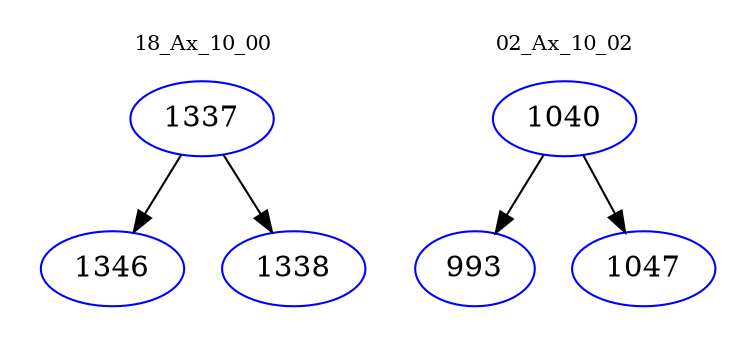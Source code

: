 digraph{
subgraph cluster_0 {
color = white
label = "18_Ax_10_00";
fontsize=10;
T0_1337 [label="1337", color="blue"]
T0_1337 -> T0_1346 [color="black"]
T0_1346 [label="1346", color="blue"]
T0_1337 -> T0_1338 [color="black"]
T0_1338 [label="1338", color="blue"]
}
subgraph cluster_1 {
color = white
label = "02_Ax_10_02";
fontsize=10;
T1_1040 [label="1040", color="blue"]
T1_1040 -> T1_993 [color="black"]
T1_993 [label="993", color="blue"]
T1_1040 -> T1_1047 [color="black"]
T1_1047 [label="1047", color="blue"]
}
}
